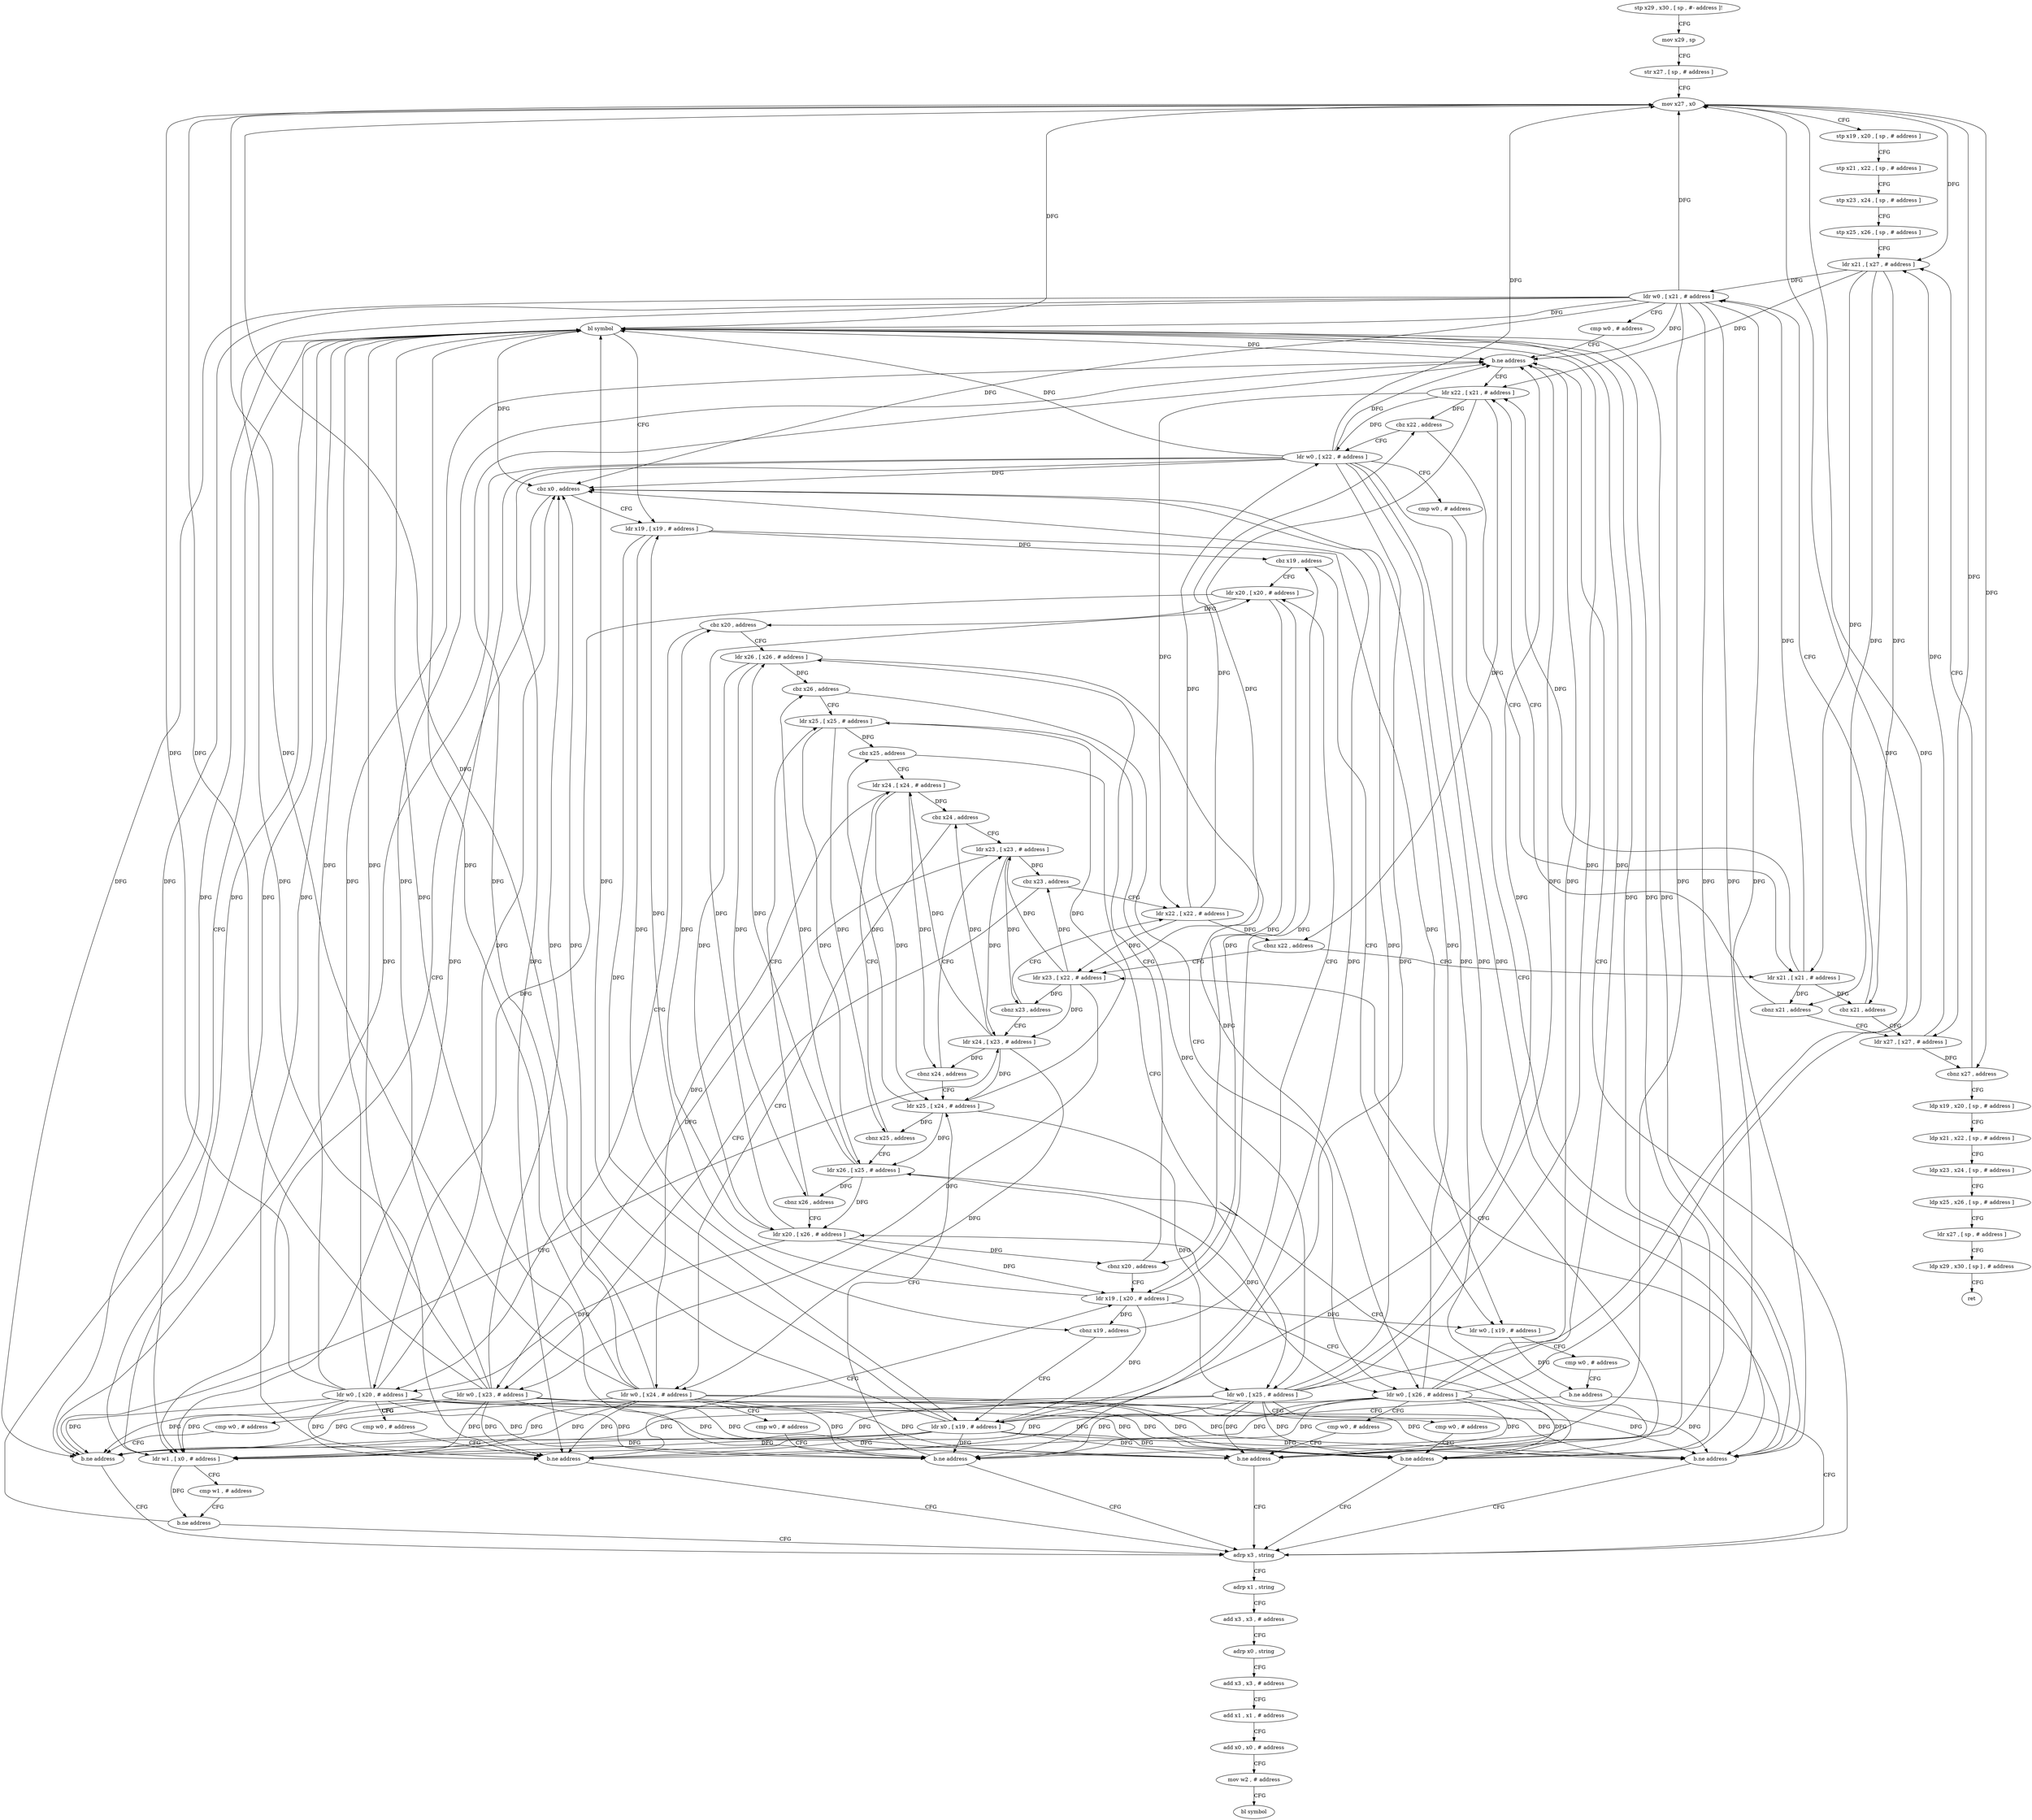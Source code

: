 digraph "func" {
"4226160" [label = "stp x29 , x30 , [ sp , #- address ]!" ]
"4226164" [label = "mov x29 , sp" ]
"4226168" [label = "str x27 , [ sp , # address ]" ]
"4226172" [label = "mov x27 , x0" ]
"4226176" [label = "stp x19 , x20 , [ sp , # address ]" ]
"4226180" [label = "stp x21 , x22 , [ sp , # address ]" ]
"4226184" [label = "stp x23 , x24 , [ sp , # address ]" ]
"4226188" [label = "stp x25 , x26 , [ sp , # address ]" ]
"4226192" [label = "ldr x21 , [ x27 , # address ]" ]
"4226440" [label = "ldr x27 , [ x27 , # address ]" ]
"4226444" [label = "cbnz x27 , address" ]
"4226448" [label = "ldp x19 , x20 , [ sp , # address ]" ]
"4226200" [label = "ldr w0 , [ x21 , # address ]" ]
"4226204" [label = "cmp w0 , # address" ]
"4226208" [label = "b.ne address" ]
"4226480" [label = "adrp x3 , string" ]
"4226212" [label = "ldr x22 , [ x21 , # address ]" ]
"4226196" [label = "cbz x21 , address" ]
"4226452" [label = "ldp x21 , x22 , [ sp , # address ]" ]
"4226456" [label = "ldp x23 , x24 , [ sp , # address ]" ]
"4226460" [label = "ldp x25 , x26 , [ sp , # address ]" ]
"4226464" [label = "ldr x27 , [ sp , # address ]" ]
"4226468" [label = "ldp x29 , x30 , [ sp ] , # address" ]
"4226472" [label = "ret" ]
"4226484" [label = "adrp x1 , string" ]
"4226488" [label = "add x3 , x3 , # address" ]
"4226492" [label = "adrp x0 , string" ]
"4226496" [label = "add x3 , x3 , # address" ]
"4226500" [label = "add x1 , x1 , # address" ]
"4226504" [label = "add x0 , x0 , # address" ]
"4226508" [label = "mov w2 , # address" ]
"4226512" [label = "bl symbol" ]
"4226216" [label = "cbz x22 , address" ]
"4226432" [label = "ldr x21 , [ x21 , # address ]" ]
"4226220" [label = "ldr w0 , [ x22 , # address ]" ]
"4226436" [label = "cbnz x21 , address" ]
"4226224" [label = "cmp w0 , # address" ]
"4226228" [label = "b.ne address" ]
"4226232" [label = "ldr x23 , [ x22 , # address ]" ]
"4226236" [label = "cbz x23 , address" ]
"4226424" [label = "ldr x22 , [ x22 , # address ]" ]
"4226240" [label = "ldr w0 , [ x23 , # address ]" ]
"4226428" [label = "cbnz x22 , address" ]
"4226244" [label = "cmp w0 , # address" ]
"4226248" [label = "b.ne address" ]
"4226252" [label = "ldr x24 , [ x23 , # address ]" ]
"4226256" [label = "cbz x24 , address" ]
"4226416" [label = "ldr x23 , [ x23 , # address ]" ]
"4226260" [label = "ldr w0 , [ x24 , # address ]" ]
"4226420" [label = "cbnz x23 , address" ]
"4226264" [label = "cmp w0 , # address" ]
"4226268" [label = "b.ne address" ]
"4226272" [label = "ldr x25 , [ x24 , # address ]" ]
"4226276" [label = "cbz x25 , address" ]
"4226408" [label = "ldr x24 , [ x24 , # address ]" ]
"4226280" [label = "ldr w0 , [ x25 , # address ]" ]
"4226412" [label = "cbnz x24 , address" ]
"4226284" [label = "cmp w0 , # address" ]
"4226288" [label = "b.ne address" ]
"4226292" [label = "ldr x26 , [ x25 , # address ]" ]
"4226296" [label = "cbz x26 , address" ]
"4226400" [label = "ldr x25 , [ x25 , # address ]" ]
"4226300" [label = "ldr w0 , [ x26 , # address ]" ]
"4226404" [label = "cbnz x25 , address" ]
"4226304" [label = "cmp w0 , # address" ]
"4226308" [label = "b.ne address" ]
"4226312" [label = "ldr x20 , [ x26 , # address ]" ]
"4226316" [label = "cbz x20 , address" ]
"4226392" [label = "ldr x26 , [ x26 , # address ]" ]
"4226320" [label = "ldr w0 , [ x20 , # address ]" ]
"4226396" [label = "cbnz x26 , address" ]
"4226324" [label = "cmp w0 , # address" ]
"4226328" [label = "b.ne address" ]
"4226332" [label = "ldr x19 , [ x20 , # address ]" ]
"4226336" [label = "cbz x19 , address" ]
"4226384" [label = "ldr x20 , [ x20 , # address ]" ]
"4226340" [label = "ldr w0 , [ x19 , # address ]" ]
"4226388" [label = "cbnz x20 , address" ]
"4226344" [label = "cmp w0 , # address" ]
"4226348" [label = "b.ne address" ]
"4226352" [label = "ldr x0 , [ x19 , # address ]" ]
"4226356" [label = "cbz x0 , address" ]
"4226376" [label = "ldr x19 , [ x19 , # address ]" ]
"4226360" [label = "ldr w1 , [ x0 , # address ]" ]
"4226380" [label = "cbnz x19 , address" ]
"4226364" [label = "cmp w1 , # address" ]
"4226368" [label = "b.ne address" ]
"4226372" [label = "bl symbol" ]
"4226160" -> "4226164" [ label = "CFG" ]
"4226164" -> "4226168" [ label = "CFG" ]
"4226168" -> "4226172" [ label = "CFG" ]
"4226172" -> "4226176" [ label = "CFG" ]
"4226172" -> "4226192" [ label = "DFG" ]
"4226172" -> "4226440" [ label = "DFG" ]
"4226172" -> "4226444" [ label = "DFG" ]
"4226176" -> "4226180" [ label = "CFG" ]
"4226180" -> "4226184" [ label = "CFG" ]
"4226184" -> "4226188" [ label = "CFG" ]
"4226188" -> "4226192" [ label = "CFG" ]
"4226192" -> "4226196" [ label = "DFG" ]
"4226192" -> "4226200" [ label = "DFG" ]
"4226192" -> "4226212" [ label = "DFG" ]
"4226192" -> "4226432" [ label = "DFG" ]
"4226192" -> "4226436" [ label = "DFG" ]
"4226440" -> "4226444" [ label = "DFG" ]
"4226440" -> "4226192" [ label = "DFG" ]
"4226444" -> "4226192" [ label = "CFG" ]
"4226444" -> "4226448" [ label = "CFG" ]
"4226448" -> "4226452" [ label = "CFG" ]
"4226200" -> "4226204" [ label = "CFG" ]
"4226200" -> "4226172" [ label = "DFG" ]
"4226200" -> "4226208" [ label = "DFG" ]
"4226200" -> "4226228" [ label = "DFG" ]
"4226200" -> "4226248" [ label = "DFG" ]
"4226200" -> "4226268" [ label = "DFG" ]
"4226200" -> "4226288" [ label = "DFG" ]
"4226200" -> "4226308" [ label = "DFG" ]
"4226200" -> "4226328" [ label = "DFG" ]
"4226200" -> "4226356" [ label = "DFG" ]
"4226200" -> "4226360" [ label = "DFG" ]
"4226200" -> "4226372" [ label = "DFG" ]
"4226204" -> "4226208" [ label = "CFG" ]
"4226208" -> "4226480" [ label = "CFG" ]
"4226208" -> "4226212" [ label = "CFG" ]
"4226480" -> "4226484" [ label = "CFG" ]
"4226212" -> "4226216" [ label = "DFG" ]
"4226212" -> "4226220" [ label = "DFG" ]
"4226212" -> "4226232" [ label = "DFG" ]
"4226212" -> "4226424" [ label = "DFG" ]
"4226212" -> "4226428" [ label = "DFG" ]
"4226196" -> "4226440" [ label = "CFG" ]
"4226196" -> "4226200" [ label = "CFG" ]
"4226452" -> "4226456" [ label = "CFG" ]
"4226456" -> "4226460" [ label = "CFG" ]
"4226460" -> "4226464" [ label = "CFG" ]
"4226464" -> "4226468" [ label = "CFG" ]
"4226468" -> "4226472" [ label = "CFG" ]
"4226484" -> "4226488" [ label = "CFG" ]
"4226488" -> "4226492" [ label = "CFG" ]
"4226492" -> "4226496" [ label = "CFG" ]
"4226496" -> "4226500" [ label = "CFG" ]
"4226500" -> "4226504" [ label = "CFG" ]
"4226504" -> "4226508" [ label = "CFG" ]
"4226508" -> "4226512" [ label = "CFG" ]
"4226216" -> "4226432" [ label = "CFG" ]
"4226216" -> "4226220" [ label = "CFG" ]
"4226432" -> "4226436" [ label = "DFG" ]
"4226432" -> "4226196" [ label = "DFG" ]
"4226432" -> "4226200" [ label = "DFG" ]
"4226432" -> "4226212" [ label = "DFG" ]
"4226220" -> "4226224" [ label = "CFG" ]
"4226220" -> "4226172" [ label = "DFG" ]
"4226220" -> "4226208" [ label = "DFG" ]
"4226220" -> "4226228" [ label = "DFG" ]
"4226220" -> "4226248" [ label = "DFG" ]
"4226220" -> "4226268" [ label = "DFG" ]
"4226220" -> "4226288" [ label = "DFG" ]
"4226220" -> "4226308" [ label = "DFG" ]
"4226220" -> "4226328" [ label = "DFG" ]
"4226220" -> "4226356" [ label = "DFG" ]
"4226220" -> "4226360" [ label = "DFG" ]
"4226220" -> "4226372" [ label = "DFG" ]
"4226436" -> "4226212" [ label = "CFG" ]
"4226436" -> "4226440" [ label = "CFG" ]
"4226224" -> "4226228" [ label = "CFG" ]
"4226228" -> "4226480" [ label = "CFG" ]
"4226228" -> "4226232" [ label = "CFG" ]
"4226232" -> "4226236" [ label = "DFG" ]
"4226232" -> "4226240" [ label = "DFG" ]
"4226232" -> "4226252" [ label = "DFG" ]
"4226232" -> "4226416" [ label = "DFG" ]
"4226232" -> "4226420" [ label = "DFG" ]
"4226236" -> "4226424" [ label = "CFG" ]
"4226236" -> "4226240" [ label = "CFG" ]
"4226424" -> "4226428" [ label = "DFG" ]
"4226424" -> "4226216" [ label = "DFG" ]
"4226424" -> "4226220" [ label = "DFG" ]
"4226424" -> "4226232" [ label = "DFG" ]
"4226240" -> "4226244" [ label = "CFG" ]
"4226240" -> "4226172" [ label = "DFG" ]
"4226240" -> "4226208" [ label = "DFG" ]
"4226240" -> "4226228" [ label = "DFG" ]
"4226240" -> "4226248" [ label = "DFG" ]
"4226240" -> "4226268" [ label = "DFG" ]
"4226240" -> "4226288" [ label = "DFG" ]
"4226240" -> "4226308" [ label = "DFG" ]
"4226240" -> "4226328" [ label = "DFG" ]
"4226240" -> "4226356" [ label = "DFG" ]
"4226240" -> "4226360" [ label = "DFG" ]
"4226240" -> "4226372" [ label = "DFG" ]
"4226428" -> "4226232" [ label = "CFG" ]
"4226428" -> "4226432" [ label = "CFG" ]
"4226244" -> "4226248" [ label = "CFG" ]
"4226248" -> "4226480" [ label = "CFG" ]
"4226248" -> "4226252" [ label = "CFG" ]
"4226252" -> "4226256" [ label = "DFG" ]
"4226252" -> "4226260" [ label = "DFG" ]
"4226252" -> "4226272" [ label = "DFG" ]
"4226252" -> "4226408" [ label = "DFG" ]
"4226252" -> "4226412" [ label = "DFG" ]
"4226256" -> "4226416" [ label = "CFG" ]
"4226256" -> "4226260" [ label = "CFG" ]
"4226416" -> "4226420" [ label = "DFG" ]
"4226416" -> "4226236" [ label = "DFG" ]
"4226416" -> "4226240" [ label = "DFG" ]
"4226416" -> "4226252" [ label = "DFG" ]
"4226260" -> "4226264" [ label = "CFG" ]
"4226260" -> "4226172" [ label = "DFG" ]
"4226260" -> "4226208" [ label = "DFG" ]
"4226260" -> "4226228" [ label = "DFG" ]
"4226260" -> "4226248" [ label = "DFG" ]
"4226260" -> "4226268" [ label = "DFG" ]
"4226260" -> "4226288" [ label = "DFG" ]
"4226260" -> "4226308" [ label = "DFG" ]
"4226260" -> "4226328" [ label = "DFG" ]
"4226260" -> "4226356" [ label = "DFG" ]
"4226260" -> "4226360" [ label = "DFG" ]
"4226260" -> "4226372" [ label = "DFG" ]
"4226420" -> "4226252" [ label = "CFG" ]
"4226420" -> "4226424" [ label = "CFG" ]
"4226264" -> "4226268" [ label = "CFG" ]
"4226268" -> "4226480" [ label = "CFG" ]
"4226268" -> "4226272" [ label = "CFG" ]
"4226272" -> "4226276" [ label = "DFG" ]
"4226272" -> "4226280" [ label = "DFG" ]
"4226272" -> "4226292" [ label = "DFG" ]
"4226272" -> "4226400" [ label = "DFG" ]
"4226272" -> "4226404" [ label = "DFG" ]
"4226276" -> "4226408" [ label = "CFG" ]
"4226276" -> "4226280" [ label = "CFG" ]
"4226408" -> "4226412" [ label = "DFG" ]
"4226408" -> "4226256" [ label = "DFG" ]
"4226408" -> "4226260" [ label = "DFG" ]
"4226408" -> "4226272" [ label = "DFG" ]
"4226280" -> "4226284" [ label = "CFG" ]
"4226280" -> "4226172" [ label = "DFG" ]
"4226280" -> "4226208" [ label = "DFG" ]
"4226280" -> "4226228" [ label = "DFG" ]
"4226280" -> "4226248" [ label = "DFG" ]
"4226280" -> "4226268" [ label = "DFG" ]
"4226280" -> "4226288" [ label = "DFG" ]
"4226280" -> "4226308" [ label = "DFG" ]
"4226280" -> "4226328" [ label = "DFG" ]
"4226280" -> "4226356" [ label = "DFG" ]
"4226280" -> "4226360" [ label = "DFG" ]
"4226280" -> "4226372" [ label = "DFG" ]
"4226412" -> "4226272" [ label = "CFG" ]
"4226412" -> "4226416" [ label = "CFG" ]
"4226284" -> "4226288" [ label = "CFG" ]
"4226288" -> "4226480" [ label = "CFG" ]
"4226288" -> "4226292" [ label = "CFG" ]
"4226292" -> "4226296" [ label = "DFG" ]
"4226292" -> "4226300" [ label = "DFG" ]
"4226292" -> "4226312" [ label = "DFG" ]
"4226292" -> "4226392" [ label = "DFG" ]
"4226292" -> "4226396" [ label = "DFG" ]
"4226296" -> "4226400" [ label = "CFG" ]
"4226296" -> "4226300" [ label = "CFG" ]
"4226400" -> "4226404" [ label = "DFG" ]
"4226400" -> "4226276" [ label = "DFG" ]
"4226400" -> "4226280" [ label = "DFG" ]
"4226400" -> "4226292" [ label = "DFG" ]
"4226300" -> "4226304" [ label = "CFG" ]
"4226300" -> "4226172" [ label = "DFG" ]
"4226300" -> "4226208" [ label = "DFG" ]
"4226300" -> "4226228" [ label = "DFG" ]
"4226300" -> "4226248" [ label = "DFG" ]
"4226300" -> "4226268" [ label = "DFG" ]
"4226300" -> "4226288" [ label = "DFG" ]
"4226300" -> "4226308" [ label = "DFG" ]
"4226300" -> "4226328" [ label = "DFG" ]
"4226300" -> "4226356" [ label = "DFG" ]
"4226300" -> "4226360" [ label = "DFG" ]
"4226300" -> "4226372" [ label = "DFG" ]
"4226404" -> "4226292" [ label = "CFG" ]
"4226404" -> "4226408" [ label = "CFG" ]
"4226304" -> "4226308" [ label = "CFG" ]
"4226308" -> "4226480" [ label = "CFG" ]
"4226308" -> "4226312" [ label = "CFG" ]
"4226312" -> "4226316" [ label = "DFG" ]
"4226312" -> "4226320" [ label = "DFG" ]
"4226312" -> "4226332" [ label = "DFG" ]
"4226312" -> "4226384" [ label = "DFG" ]
"4226312" -> "4226388" [ label = "DFG" ]
"4226316" -> "4226392" [ label = "CFG" ]
"4226316" -> "4226320" [ label = "CFG" ]
"4226392" -> "4226396" [ label = "DFG" ]
"4226392" -> "4226296" [ label = "DFG" ]
"4226392" -> "4226300" [ label = "DFG" ]
"4226392" -> "4226312" [ label = "DFG" ]
"4226320" -> "4226324" [ label = "CFG" ]
"4226320" -> "4226172" [ label = "DFG" ]
"4226320" -> "4226208" [ label = "DFG" ]
"4226320" -> "4226228" [ label = "DFG" ]
"4226320" -> "4226248" [ label = "DFG" ]
"4226320" -> "4226268" [ label = "DFG" ]
"4226320" -> "4226288" [ label = "DFG" ]
"4226320" -> "4226308" [ label = "DFG" ]
"4226320" -> "4226328" [ label = "DFG" ]
"4226320" -> "4226356" [ label = "DFG" ]
"4226320" -> "4226360" [ label = "DFG" ]
"4226320" -> "4226372" [ label = "DFG" ]
"4226396" -> "4226312" [ label = "CFG" ]
"4226396" -> "4226400" [ label = "CFG" ]
"4226324" -> "4226328" [ label = "CFG" ]
"4226328" -> "4226480" [ label = "CFG" ]
"4226328" -> "4226332" [ label = "CFG" ]
"4226332" -> "4226336" [ label = "DFG" ]
"4226332" -> "4226340" [ label = "DFG" ]
"4226332" -> "4226352" [ label = "DFG" ]
"4226332" -> "4226376" [ label = "DFG" ]
"4226332" -> "4226380" [ label = "DFG" ]
"4226336" -> "4226384" [ label = "CFG" ]
"4226336" -> "4226340" [ label = "CFG" ]
"4226384" -> "4226388" [ label = "DFG" ]
"4226384" -> "4226316" [ label = "DFG" ]
"4226384" -> "4226320" [ label = "DFG" ]
"4226384" -> "4226332" [ label = "DFG" ]
"4226340" -> "4226344" [ label = "CFG" ]
"4226340" -> "4226348" [ label = "DFG" ]
"4226388" -> "4226332" [ label = "CFG" ]
"4226388" -> "4226392" [ label = "CFG" ]
"4226344" -> "4226348" [ label = "CFG" ]
"4226348" -> "4226480" [ label = "CFG" ]
"4226348" -> "4226352" [ label = "CFG" ]
"4226352" -> "4226356" [ label = "DFG" ]
"4226352" -> "4226172" [ label = "DFG" ]
"4226352" -> "4226208" [ label = "DFG" ]
"4226352" -> "4226228" [ label = "DFG" ]
"4226352" -> "4226248" [ label = "DFG" ]
"4226352" -> "4226268" [ label = "DFG" ]
"4226352" -> "4226288" [ label = "DFG" ]
"4226352" -> "4226308" [ label = "DFG" ]
"4226352" -> "4226328" [ label = "DFG" ]
"4226352" -> "4226360" [ label = "DFG" ]
"4226352" -> "4226372" [ label = "DFG" ]
"4226356" -> "4226376" [ label = "CFG" ]
"4226356" -> "4226360" [ label = "CFG" ]
"4226376" -> "4226380" [ label = "DFG" ]
"4226376" -> "4226336" [ label = "DFG" ]
"4226376" -> "4226340" [ label = "DFG" ]
"4226376" -> "4226352" [ label = "DFG" ]
"4226360" -> "4226364" [ label = "CFG" ]
"4226360" -> "4226368" [ label = "DFG" ]
"4226360" -> "4226372" [ label = "DFG" ]
"4226380" -> "4226352" [ label = "CFG" ]
"4226380" -> "4226384" [ label = "CFG" ]
"4226364" -> "4226368" [ label = "CFG" ]
"4226368" -> "4226480" [ label = "CFG" ]
"4226368" -> "4226372" [ label = "CFG" ]
"4226372" -> "4226376" [ label = "CFG" ]
"4226372" -> "4226172" [ label = "DFG" ]
"4226372" -> "4226208" [ label = "DFG" ]
"4226372" -> "4226228" [ label = "DFG" ]
"4226372" -> "4226248" [ label = "DFG" ]
"4226372" -> "4226268" [ label = "DFG" ]
"4226372" -> "4226288" [ label = "DFG" ]
"4226372" -> "4226308" [ label = "DFG" ]
"4226372" -> "4226328" [ label = "DFG" ]
"4226372" -> "4226356" [ label = "DFG" ]
"4226372" -> "4226360" [ label = "DFG" ]
}
